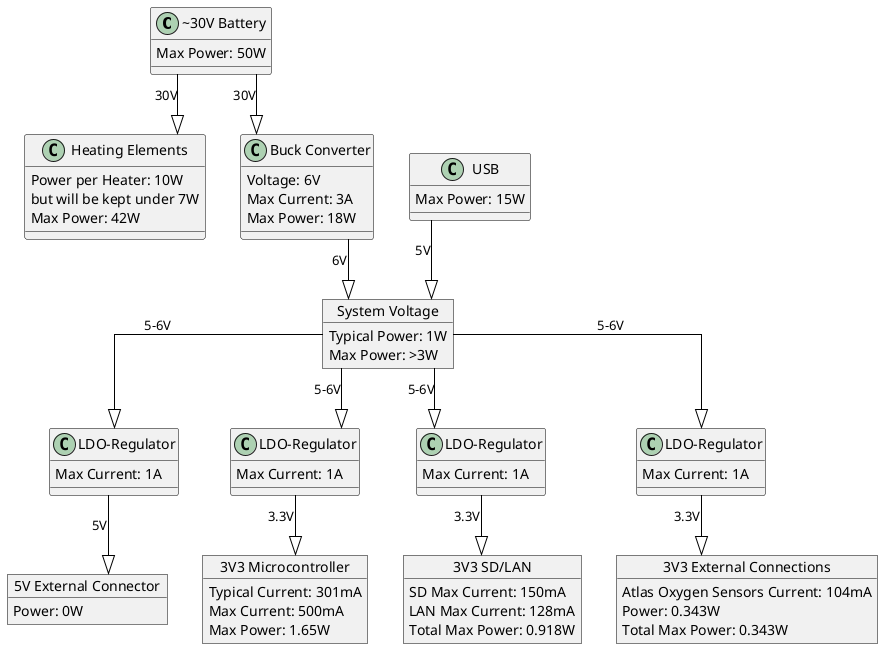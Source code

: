 @startuml Power
skinparam class {
  BorderColor Black
  ArrowColor Black
}

skinparam object {
  BorderColor Black
  ArrowColor Black
}

skinparam linetype ortho

class "~30V Battery" as bat {
    Max Power: 50W
}
class "Heating Elements" as heat {
Power per Heater: 10W
but will be kept under 7W
    Max Power: 42W
}
class "Buck Converter" as buck {
    Voltage: 6V
    Max Current: 3A
    Max Power: 18W
}
class "LDO-Regulator" as five {
    Max Current: 1A
}
class "LDO-Regulator" as three_one {
    Max Current: 1A
}
class "LDO-Regulator" as three_two {
    Max Current: 1A
}
class "LDO-Regulator" as three_three {
    Max Current: 1A
}
class "USB" as usb {
    Max Power: 15W
}

object "3V3 Microcontroller" as mc {
    Typical Current: 301mA
    Max Current: 500mA
    Max Power: 1.65W
}
object "3V3 SD/LAN" as sd {
    SD Max Current: 150mA
    LAN Max Current: 128mA
    Total Max Power: 0.918W
}
object "3V3 External Connections" as ext_sens {
    Atlas Oxygen Sensors Current: 104mA
    Power: 0.343W
    Total Max Power: 0.343W
}
object "5V External Connector" as ext_conn {
    Power: 0W
}
object "System Voltage" as sysvol {
    Typical Power: 1W
    Max Power: >3W
}

bat -down-|> heat : "30V"
bat -down-|> buck : "30V"
buck -down-|> sysvol : "6V"
usb -down-|> sysvol : "5V"
sysvol -down-|> five : "5-6V"
sysvol -down-|> three_one : "5-6V"
sysvol -down-|> three_two : "5-6V"
sysvol -down-|> three_three : "5-6V"
three_one -down-|> mc : "3.3V"
three_two -down-|> sd : "3.3V"
three_three -down-|> ext_sens : "3.3V"
five -down-|> ext_conn : "5V"
@enduml
